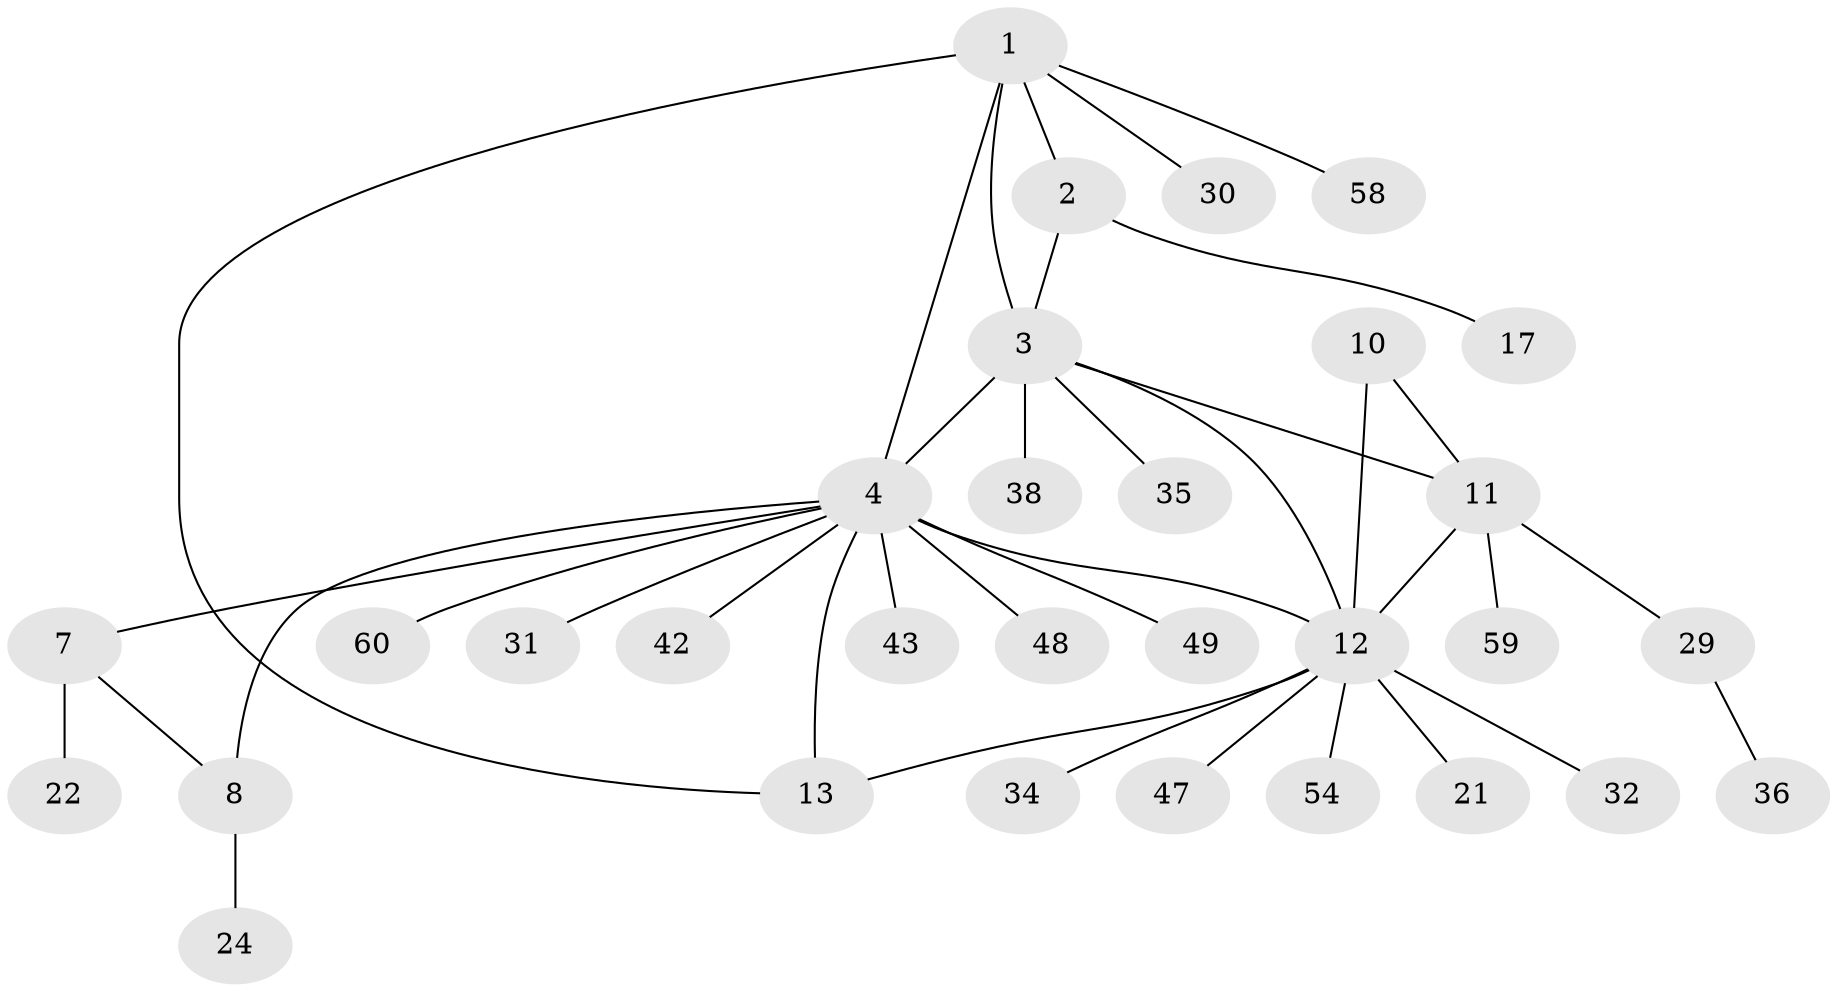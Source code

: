 // original degree distribution, {7: 0.06349206349206349, 6: 0.031746031746031744, 5: 0.06349206349206349, 8: 0.015873015873015872, 3: 0.07936507936507936, 11: 0.015873015873015872, 2: 0.06349206349206349, 4: 0.031746031746031744, 1: 0.6349206349206349}
// Generated by graph-tools (version 1.1) at 2025/16/03/09/25 04:16:08]
// undirected, 31 vertices, 38 edges
graph export_dot {
graph [start="1"]
  node [color=gray90,style=filled];
  1 [super="+27"];
  2 [super="+23+45+56"];
  3 [super="+19+5"];
  4 [super="+9+6+16"];
  7;
  8 [super="+18+37+57+61"];
  10;
  11;
  12 [super="+20+14"];
  13 [super="+41"];
  17;
  21;
  22;
  24;
  29 [super="+51"];
  30;
  31;
  32;
  34 [super="+50+63"];
  35;
  36;
  38;
  42;
  43;
  47;
  48;
  49;
  54;
  58;
  59;
  60;
  1 -- 2;
  1 -- 3;
  1 -- 13;
  1 -- 30;
  1 -- 58;
  1 -- 4;
  2 -- 3;
  2 -- 17;
  3 -- 11;
  3 -- 35;
  3 -- 4 [weight=3];
  3 -- 38;
  3 -- 12;
  4 -- 12 [weight=3];
  4 -- 31;
  4 -- 48;
  4 -- 7;
  4 -- 8;
  4 -- 42;
  4 -- 43;
  4 -- 13;
  4 -- 49;
  4 -- 60;
  7 -- 8;
  7 -- 22;
  8 -- 24;
  10 -- 11;
  10 -- 12;
  11 -- 12;
  11 -- 29;
  11 -- 59;
  12 -- 21;
  12 -- 32;
  12 -- 34;
  12 -- 54;
  12 -- 13 [weight=2];
  12 -- 47;
  29 -- 36;
}
